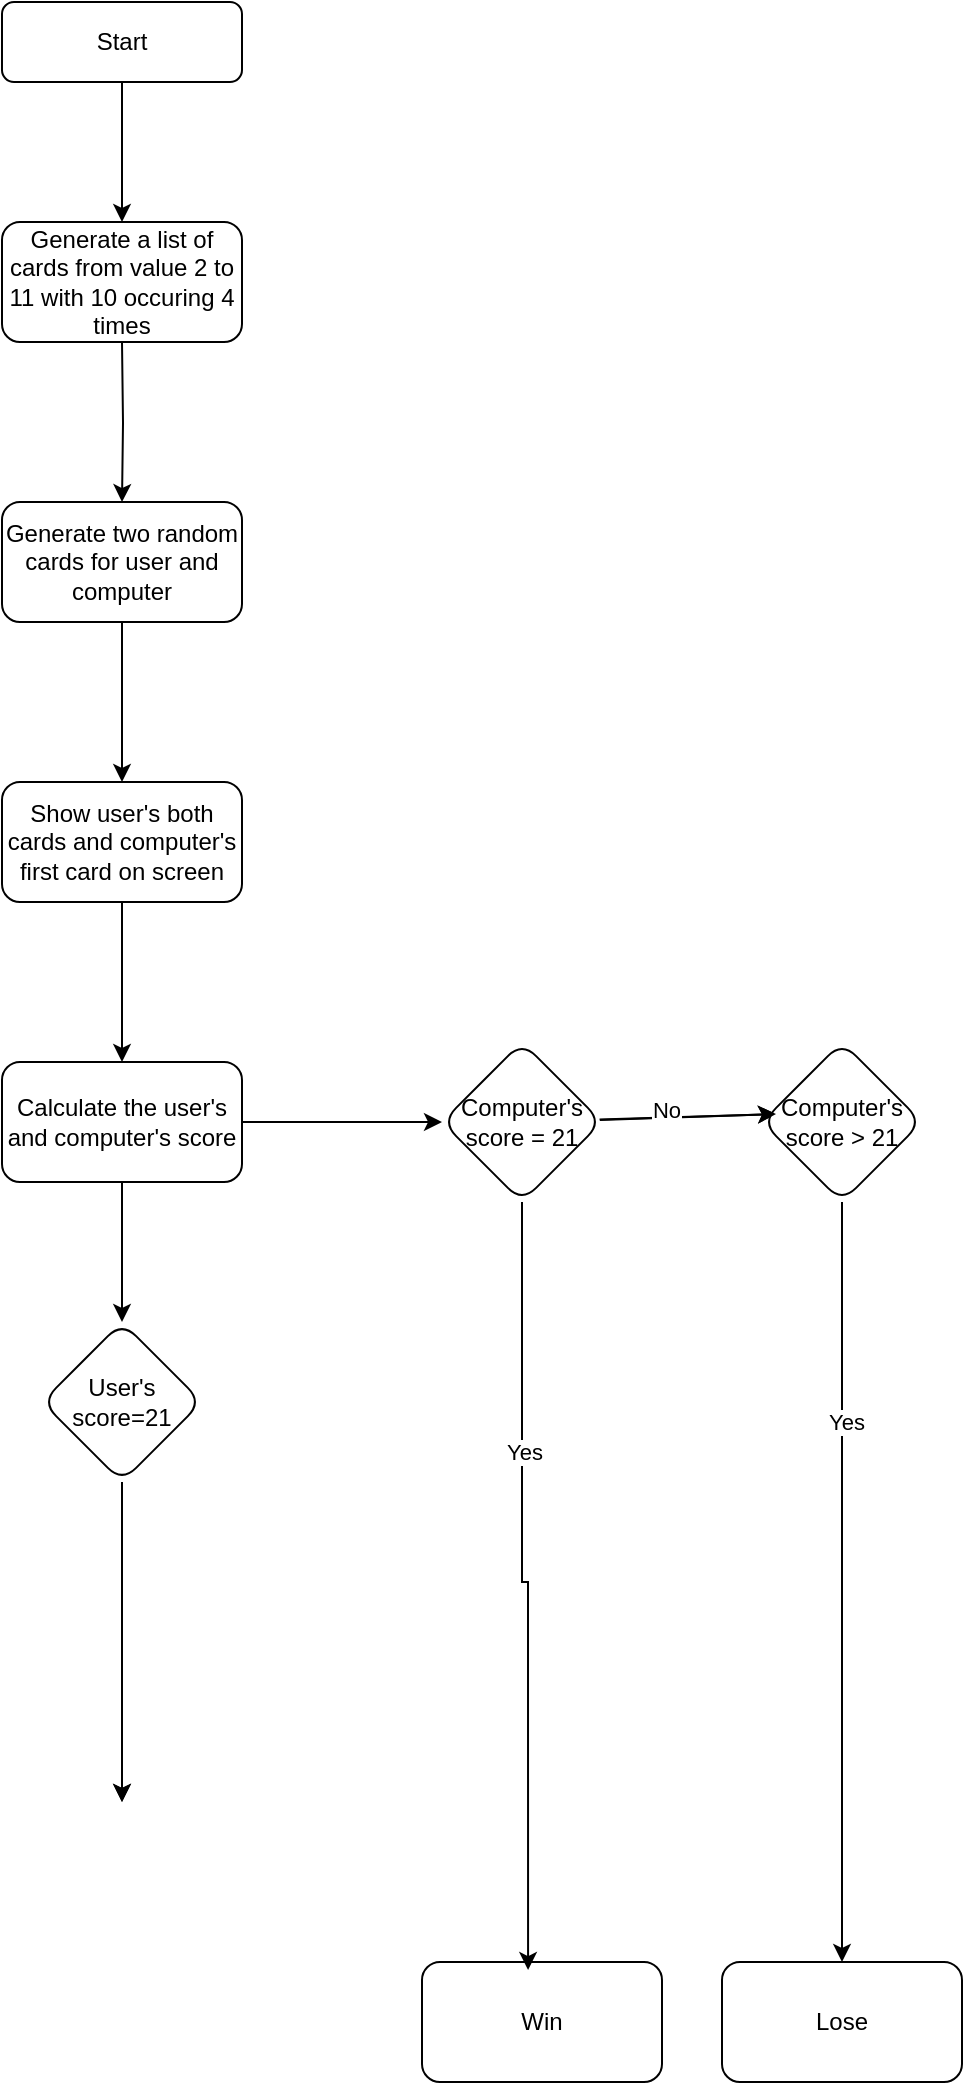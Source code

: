 <mxfile version="24.0.7" type="device">
  <diagram id="C5RBs43oDa-KdzZeNtuy" name="Page-1">
    <mxGraphModel dx="880" dy="434" grid="1" gridSize="10" guides="1" tooltips="1" connect="1" arrows="1" fold="1" page="1" pageScale="1" pageWidth="3300" pageHeight="4681" math="0" shadow="0">
      <root>
        <mxCell id="WIyWlLk6GJQsqaUBKTNV-0" />
        <mxCell id="WIyWlLk6GJQsqaUBKTNV-1" parent="WIyWlLk6GJQsqaUBKTNV-0" />
        <mxCell id="5FItM-umTJFi1asZ5y_I-9" value="" style="edgeStyle=orthogonalEdgeStyle;rounded=0;orthogonalLoop=1;jettySize=auto;html=1;" edge="1" parent="WIyWlLk6GJQsqaUBKTNV-1" source="WIyWlLk6GJQsqaUBKTNV-3" target="5FItM-umTJFi1asZ5y_I-8">
          <mxGeometry relative="1" as="geometry" />
        </mxCell>
        <mxCell id="WIyWlLk6GJQsqaUBKTNV-3" value="Start" style="rounded=1;whiteSpace=wrap;html=1;fontSize=12;glass=0;strokeWidth=1;shadow=0;" parent="WIyWlLk6GJQsqaUBKTNV-1" vertex="1">
          <mxGeometry x="160" y="80" width="120" height="40" as="geometry" />
        </mxCell>
        <mxCell id="5FItM-umTJFi1asZ5y_I-5" value="" style="edgeStyle=orthogonalEdgeStyle;rounded=0;orthogonalLoop=1;jettySize=auto;html=1;" edge="1" parent="WIyWlLk6GJQsqaUBKTNV-1" target="5FItM-umTJFi1asZ5y_I-4">
          <mxGeometry relative="1" as="geometry">
            <mxPoint x="220" y="250" as="sourcePoint" />
          </mxGeometry>
        </mxCell>
        <mxCell id="5FItM-umTJFi1asZ5y_I-17" value="" style="edgeStyle=orthogonalEdgeStyle;rounded=0;orthogonalLoop=1;jettySize=auto;html=1;" edge="1" parent="WIyWlLk6GJQsqaUBKTNV-1" source="5FItM-umTJFi1asZ5y_I-4" target="5FItM-umTJFi1asZ5y_I-16">
          <mxGeometry relative="1" as="geometry" />
        </mxCell>
        <mxCell id="5FItM-umTJFi1asZ5y_I-4" value="Generate two random&lt;div&gt;cards for user and computer&lt;/div&gt;" style="whiteSpace=wrap;html=1;rounded=1;glass=0;strokeWidth=1;shadow=0;" vertex="1" parent="WIyWlLk6GJQsqaUBKTNV-1">
          <mxGeometry x="160" y="330" width="120" height="60" as="geometry" />
        </mxCell>
        <mxCell id="5FItM-umTJFi1asZ5y_I-8" value="Generate a list of cards from value 2 to 11 with 10 occuring 4 times" style="whiteSpace=wrap;html=1;rounded=1;glass=0;strokeWidth=1;shadow=0;" vertex="1" parent="WIyWlLk6GJQsqaUBKTNV-1">
          <mxGeometry x="160" y="190" width="120" height="60" as="geometry" />
        </mxCell>
        <mxCell id="5FItM-umTJFi1asZ5y_I-19" value="" style="edgeStyle=orthogonalEdgeStyle;rounded=0;orthogonalLoop=1;jettySize=auto;html=1;" edge="1" parent="WIyWlLk6GJQsqaUBKTNV-1" source="5FItM-umTJFi1asZ5y_I-16" target="5FItM-umTJFi1asZ5y_I-18">
          <mxGeometry relative="1" as="geometry" />
        </mxCell>
        <mxCell id="5FItM-umTJFi1asZ5y_I-16" value="Show user&#39;s both cards and computer&#39;s first card on screen" style="whiteSpace=wrap;html=1;rounded=1;glass=0;strokeWidth=1;shadow=0;" vertex="1" parent="WIyWlLk6GJQsqaUBKTNV-1">
          <mxGeometry x="160" y="470" width="120" height="60" as="geometry" />
        </mxCell>
        <mxCell id="5FItM-umTJFi1asZ5y_I-21" value="" style="edgeStyle=orthogonalEdgeStyle;rounded=0;orthogonalLoop=1;jettySize=auto;html=1;" edge="1" parent="WIyWlLk6GJQsqaUBKTNV-1" source="5FItM-umTJFi1asZ5y_I-18" target="5FItM-umTJFi1asZ5y_I-20">
          <mxGeometry relative="1" as="geometry" />
        </mxCell>
        <mxCell id="5FItM-umTJFi1asZ5y_I-33" value="" style="edgeStyle=orthogonalEdgeStyle;rounded=0;orthogonalLoop=1;jettySize=auto;html=1;" edge="1" parent="WIyWlLk6GJQsqaUBKTNV-1" source="5FItM-umTJFi1asZ5y_I-18" target="5FItM-umTJFi1asZ5y_I-32">
          <mxGeometry relative="1" as="geometry" />
        </mxCell>
        <mxCell id="5FItM-umTJFi1asZ5y_I-18" value="Calculate the user&#39;s and computer&#39;s score" style="whiteSpace=wrap;html=1;rounded=1;glass=0;strokeWidth=1;shadow=0;" vertex="1" parent="WIyWlLk6GJQsqaUBKTNV-1">
          <mxGeometry x="160" y="610" width="120" height="60" as="geometry" />
        </mxCell>
        <mxCell id="5FItM-umTJFi1asZ5y_I-27" value="" style="rounded=0;orthogonalLoop=1;jettySize=auto;html=1;entryX=0.088;entryY=0.45;entryDx=0;entryDy=0;entryPerimeter=0;" edge="1" parent="WIyWlLk6GJQsqaUBKTNV-1" source="5FItM-umTJFi1asZ5y_I-20" target="5FItM-umTJFi1asZ5y_I-26">
          <mxGeometry relative="1" as="geometry">
            <Array as="points" />
          </mxGeometry>
        </mxCell>
        <mxCell id="5FItM-umTJFi1asZ5y_I-28" value="No" style="edgeLabel;html=1;align=center;verticalAlign=middle;resizable=0;points=[];" vertex="1" connectable="0" parent="5FItM-umTJFi1asZ5y_I-27">
          <mxGeometry x="-0.25" y="4" relative="1" as="geometry">
            <mxPoint as="offset" />
          </mxGeometry>
        </mxCell>
        <mxCell id="5FItM-umTJFi1asZ5y_I-20" value="Computer&#39;s score = 21" style="rhombus;whiteSpace=wrap;html=1;rounded=1;glass=0;strokeWidth=1;shadow=0;" vertex="1" parent="WIyWlLk6GJQsqaUBKTNV-1">
          <mxGeometry x="380" y="600" width="80" height="80" as="geometry" />
        </mxCell>
        <mxCell id="5FItM-umTJFi1asZ5y_I-22" value="Win" style="rounded=1;whiteSpace=wrap;html=1;" vertex="1" parent="WIyWlLk6GJQsqaUBKTNV-1">
          <mxGeometry x="370" y="1060" width="120" height="60" as="geometry" />
        </mxCell>
        <mxCell id="5FItM-umTJFi1asZ5y_I-30" value="" style="edgeStyle=orthogonalEdgeStyle;rounded=0;orthogonalLoop=1;jettySize=auto;html=1;" edge="1" parent="WIyWlLk6GJQsqaUBKTNV-1" source="5FItM-umTJFi1asZ5y_I-26" target="5FItM-umTJFi1asZ5y_I-29">
          <mxGeometry relative="1" as="geometry" />
        </mxCell>
        <mxCell id="5FItM-umTJFi1asZ5y_I-31" value="Yes" style="edgeLabel;html=1;align=center;verticalAlign=middle;resizable=0;points=[];" vertex="1" connectable="0" parent="5FItM-umTJFi1asZ5y_I-30">
          <mxGeometry x="-0.42" y="2" relative="1" as="geometry">
            <mxPoint as="offset" />
          </mxGeometry>
        </mxCell>
        <mxCell id="5FItM-umTJFi1asZ5y_I-26" value="Computer&#39;s score &amp;gt; 21" style="rhombus;whiteSpace=wrap;html=1;rounded=1;glass=0;strokeWidth=1;shadow=0;" vertex="1" parent="WIyWlLk6GJQsqaUBKTNV-1">
          <mxGeometry x="540" y="600" width="80" height="80" as="geometry" />
        </mxCell>
        <mxCell id="5FItM-umTJFi1asZ5y_I-29" value="Lose" style="whiteSpace=wrap;html=1;rounded=1;glass=0;strokeWidth=1;shadow=0;" vertex="1" parent="WIyWlLk6GJQsqaUBKTNV-1">
          <mxGeometry x="520" y="1060" width="120" height="60" as="geometry" />
        </mxCell>
        <mxCell id="5FItM-umTJFi1asZ5y_I-38" style="edgeStyle=orthogonalEdgeStyle;rounded=0;orthogonalLoop=1;jettySize=auto;html=1;" edge="1" parent="WIyWlLk6GJQsqaUBKTNV-1" source="5FItM-umTJFi1asZ5y_I-32">
          <mxGeometry relative="1" as="geometry">
            <mxPoint x="220" y="980" as="targetPoint" />
          </mxGeometry>
        </mxCell>
        <mxCell id="5FItM-umTJFi1asZ5y_I-32" value="User&#39;s score=21" style="rhombus;whiteSpace=wrap;html=1;rounded=1;glass=0;strokeWidth=1;shadow=0;" vertex="1" parent="WIyWlLk6GJQsqaUBKTNV-1">
          <mxGeometry x="180" y="740" width="80" height="80" as="geometry" />
        </mxCell>
        <mxCell id="5FItM-umTJFi1asZ5y_I-36" style="edgeStyle=orthogonalEdgeStyle;rounded=0;orthogonalLoop=1;jettySize=auto;html=1;exitX=0.5;exitY=1;exitDx=0;exitDy=0;entryX=0.442;entryY=0.067;entryDx=0;entryDy=0;entryPerimeter=0;" edge="1" parent="WIyWlLk6GJQsqaUBKTNV-1" source="5FItM-umTJFi1asZ5y_I-20" target="5FItM-umTJFi1asZ5y_I-22">
          <mxGeometry relative="1" as="geometry" />
        </mxCell>
        <mxCell id="5FItM-umTJFi1asZ5y_I-37" value="Yes" style="edgeLabel;html=1;align=center;verticalAlign=middle;resizable=0;points=[];" vertex="1" connectable="0" parent="5FItM-umTJFi1asZ5y_I-36">
          <mxGeometry x="-0.354" y="1" relative="1" as="geometry">
            <mxPoint as="offset" />
          </mxGeometry>
        </mxCell>
        <mxCell id="5FItM-umTJFi1asZ5y_I-39" style="edgeStyle=orthogonalEdgeStyle;rounded=0;orthogonalLoop=1;jettySize=auto;html=1;" edge="1" parent="WIyWlLk6GJQsqaUBKTNV-1">
          <mxGeometry relative="1" as="geometry">
            <mxPoint x="220" y="980" as="targetPoint" />
            <mxPoint x="220" y="820" as="sourcePoint" />
          </mxGeometry>
        </mxCell>
        <mxCell id="5FItM-umTJFi1asZ5y_I-40" value="" style="rounded=0;orthogonalLoop=1;jettySize=auto;html=1;entryX=0.088;entryY=0.45;entryDx=0;entryDy=0;entryPerimeter=0;" edge="1" parent="WIyWlLk6GJQsqaUBKTNV-1">
          <mxGeometry relative="1" as="geometry">
            <mxPoint x="459" y="639" as="sourcePoint" />
            <mxPoint x="547" y="636" as="targetPoint" />
            <Array as="points" />
          </mxGeometry>
        </mxCell>
        <mxCell id="5FItM-umTJFi1asZ5y_I-41" value="No" style="edgeLabel;html=1;align=center;verticalAlign=middle;resizable=0;points=[];" vertex="1" connectable="0" parent="5FItM-umTJFi1asZ5y_I-40">
          <mxGeometry x="-0.25" y="4" relative="1" as="geometry">
            <mxPoint as="offset" />
          </mxGeometry>
        </mxCell>
      </root>
    </mxGraphModel>
  </diagram>
</mxfile>
